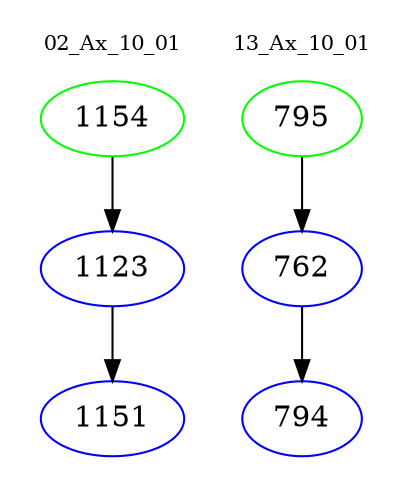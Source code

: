 digraph{
subgraph cluster_0 {
color = white
label = "02_Ax_10_01";
fontsize=10;
T0_1154 [label="1154", color="green"]
T0_1154 -> T0_1123 [color="black"]
T0_1123 [label="1123", color="blue"]
T0_1123 -> T0_1151 [color="black"]
T0_1151 [label="1151", color="blue"]
}
subgraph cluster_1 {
color = white
label = "13_Ax_10_01";
fontsize=10;
T1_795 [label="795", color="green"]
T1_795 -> T1_762 [color="black"]
T1_762 [label="762", color="blue"]
T1_762 -> T1_794 [color="black"]
T1_794 [label="794", color="blue"]
}
}
